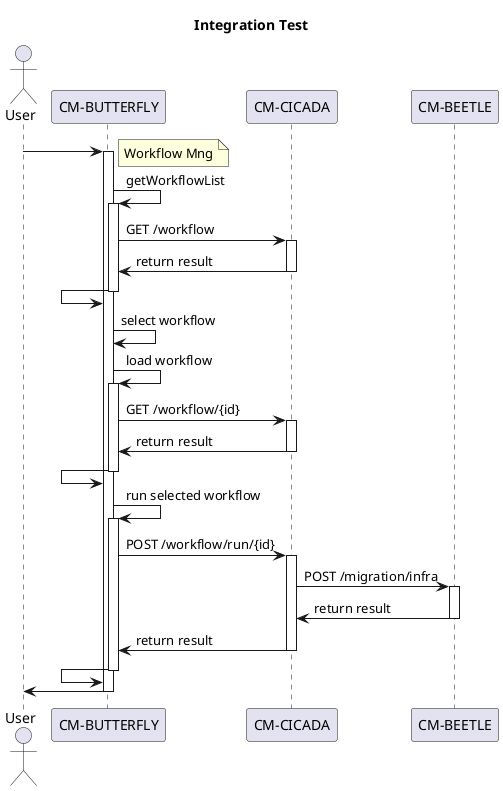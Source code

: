 @startuml

title "Integration Test"

actor User as EndUser

participant "CM-BUTTERFLY" as butterfly
participant "CM-CICADA" as cicada
participant "CM-BEETLE" as beetle



EndUser     -> butterfly ++
    note right
        Workflow Mng
    end note
    butterfly   -> butterfly ++: getWorkflowList
        butterfly   -> cicada ++: GET /workflow
        butterfly  <- cicada --: return result
    butterfly  <- butterfly --:

    butterfly  -> butterfly : select workflow
    
    butterfly  -> butterfly ++: load workflow
        butterfly   -> cicada ++: GET /workflow/{id}
        butterfly  <- cicada --: return result
    butterfly  <- butterfly --:

    butterfly  -> butterfly ++: run selected workflow
        butterfly  -> cicada ++: POST /workflow/run/{id}
            cicada  -> beetle ++: POST /migration/infra
            cicada  <- beetle --: return result
        butterfly  <- cicada --: return result
    butterfly  <- butterfly --:

EndUser     <- butterfly --

 
@enduml
